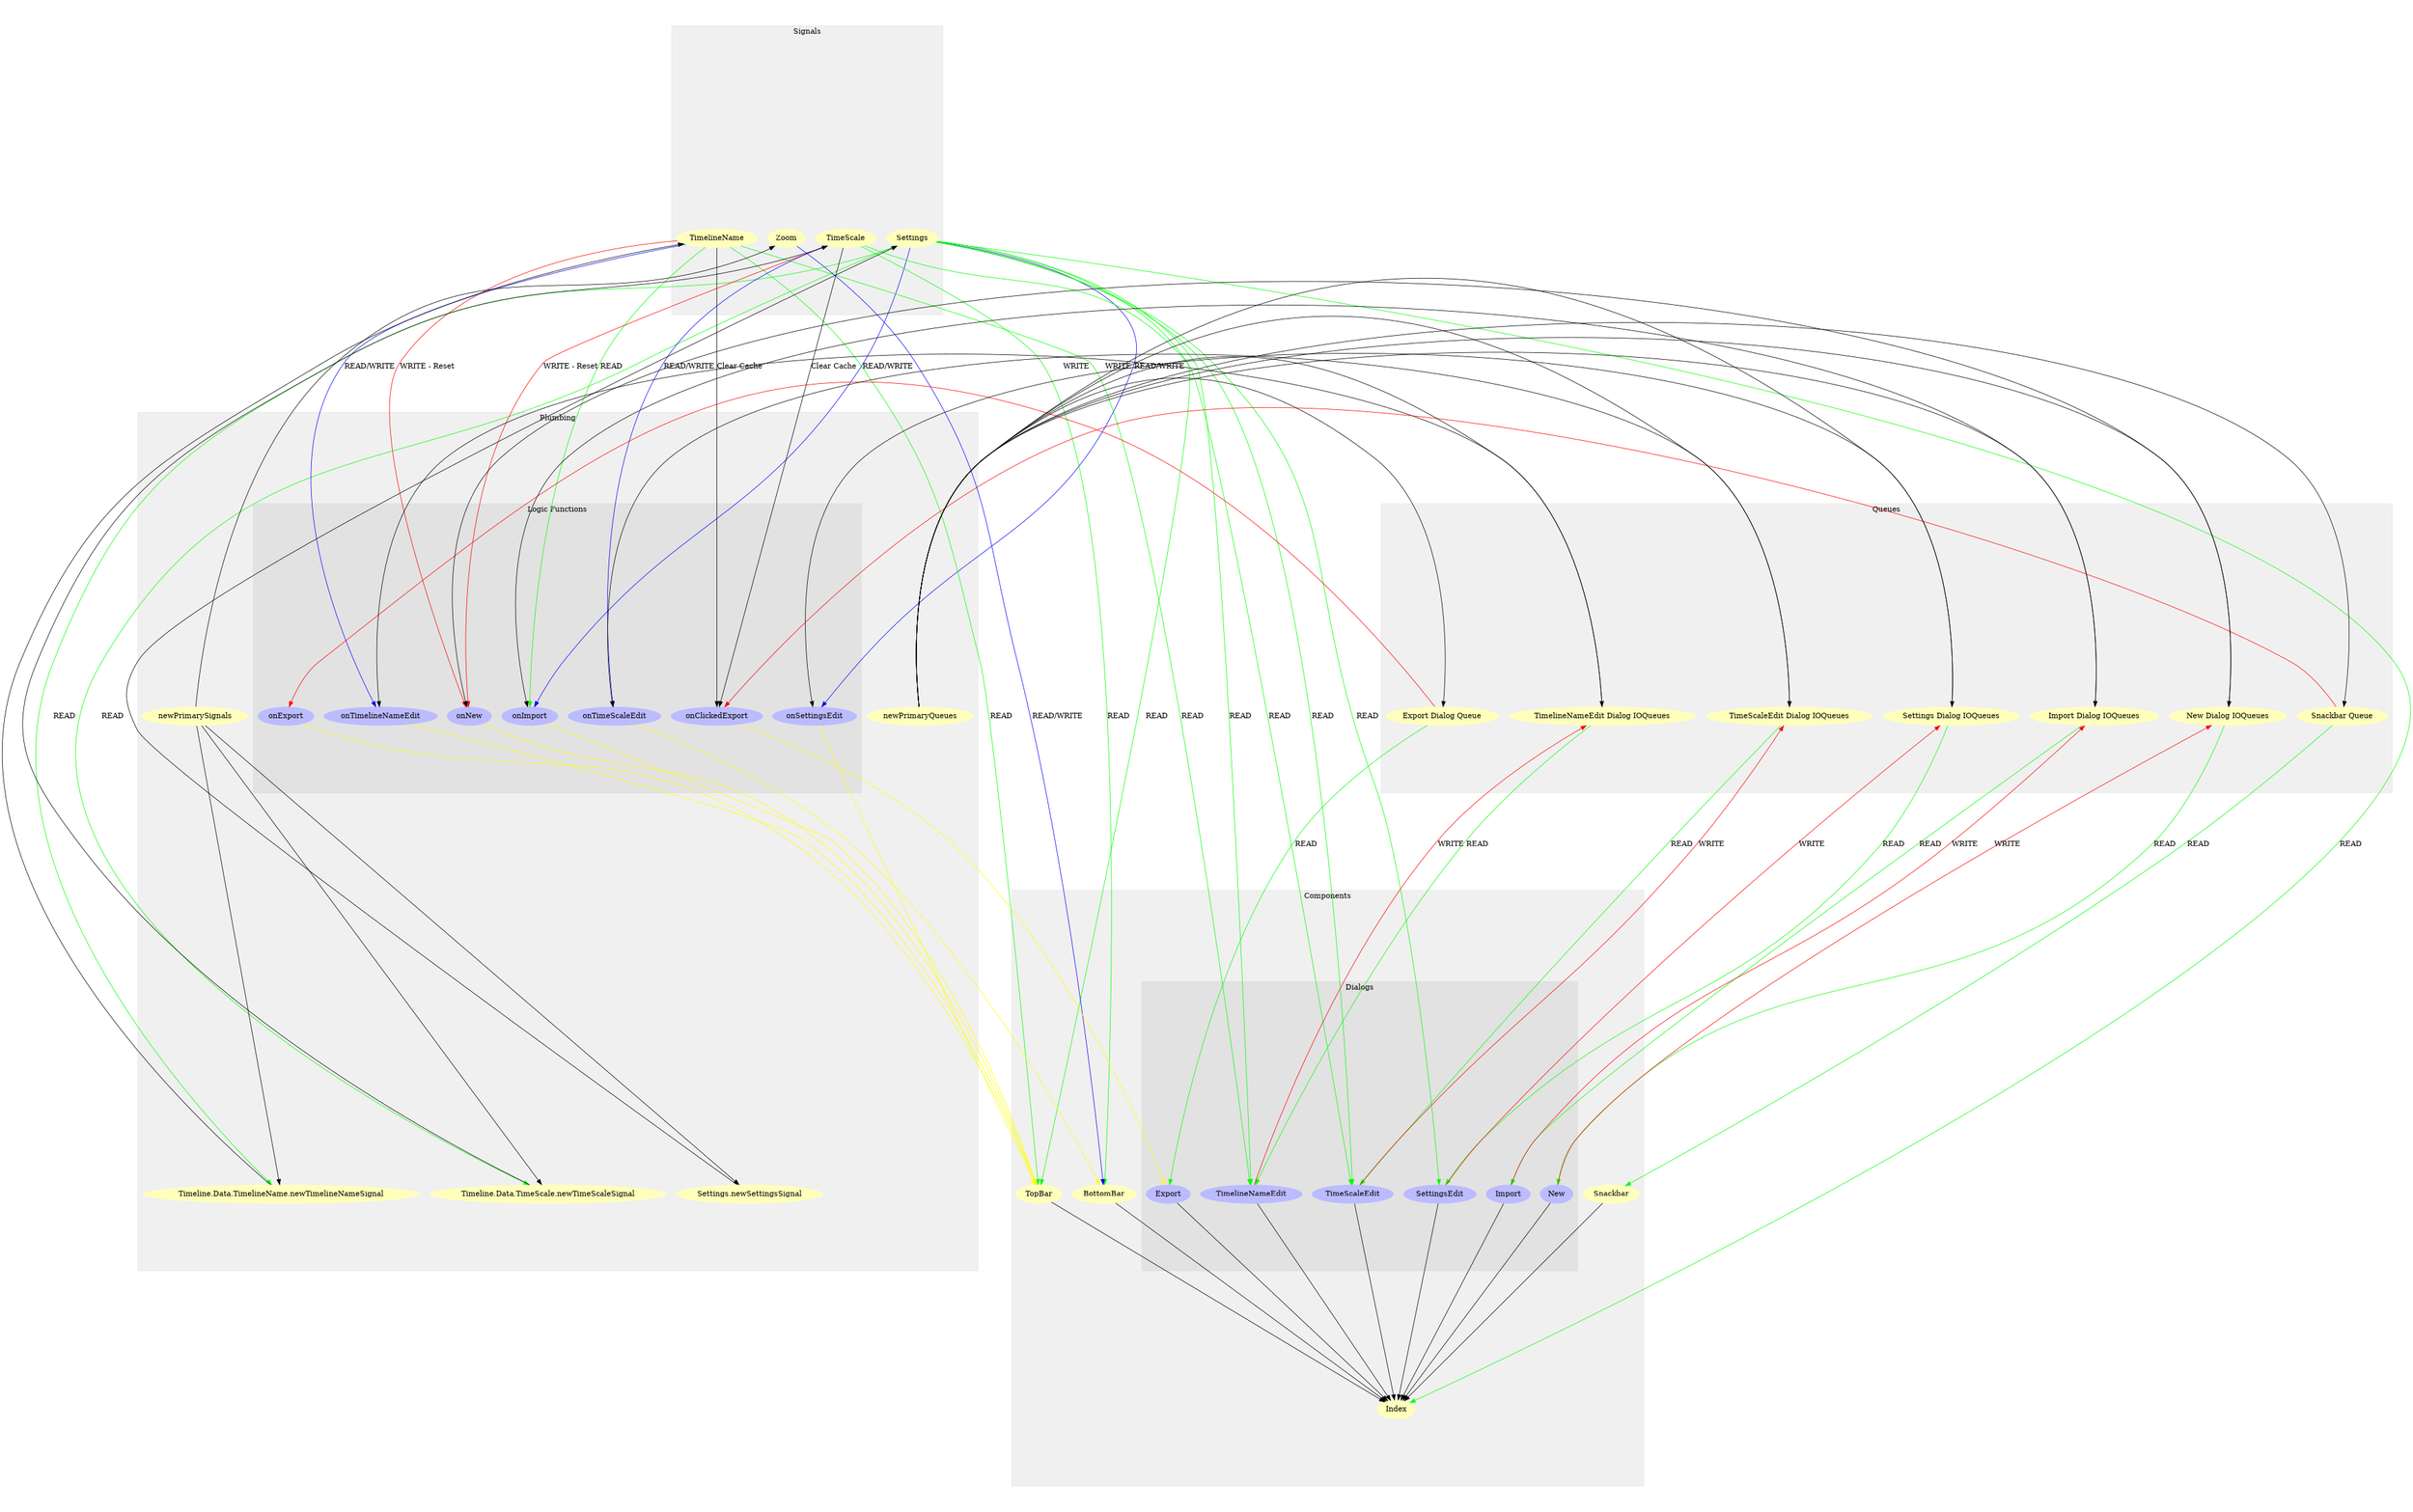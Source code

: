 digraph SignalsAndQueues {
  size="24,16";
  ratio="fill";

  subgraph cluster_1 {
    label="Signals";
    color="#0000000F";
    style="filled";
    settingsSignal[label="Settings",style="filled",fillcolor="#ffffbb",penwidth="0"];
    timelineNameSignal[label="TimelineName",style="filled",fillcolor="#ffffbb",penwidth="0"];
    timeScaleSignal[label="TimeScale",style="filled",fillcolor="#ffffbb",penwidth="0"];
    zoomSignal[label="Zoom",style="filled",fillcolor="#ffffbb",penwidth="0"];
  }

  subgraph cluster_2 {
    label="Queues";
    color="#0000000F";
    style="filled";
    importQueues[label="Import Dialog IOQueues",style="filled",fillcolor="#ffffbb",penwidth="0"];
    exportQueue[label="Export Dialog Queue",style="filled",fillcolor="#ffffbb",penwidth="0"];
    newQueues[label="New Dialog IOQueues",style="filled",fillcolor="#ffffbb",penwidth="0"];
    settingsEditQueues[label="Settings Dialog IOQueues",style="filled",fillcolor="#ffffbb",penwidth="0"];
    timelineNameEditQueues[label="TimelineNameEdit Dialog IOQueues",style="filled",fillcolor="#ffffbb",penwidth="0"];
    timeScaleEditQueues[label="TimeScaleEdit Dialog IOQueues",style="filled",fillcolor="#ffffbb",penwidth="0"];
    snackbarQueue[label="Snackbar Queue",style="filled",fillcolor="#ffffbb",penwidth="0"];
  }

  subgraph cluster_3 {
    label="Plumbing";
    color="#0000000F";
    style="filled";
    newSettingsSignal[label="Settings.newSettingsSignal",style="filled",fillcolor="#ffffbb",penwidth="0"];
    newTimelineNameSignal[label="Timeline.Data.TimelineName.newTimelineNameSignal",style="filled",fillcolor="#ffffbb",penwidth="0"];
    newTimeScaleSignal[label="Timeline.Data.TimeScale.newTimeScaleSignal",style="filled",fillcolor="#ffffbb",penwidth="0"];
    newPrimarySignals[label="newPrimarySignals",style="filled",fillcolor="#ffffbb",penwidth="0"];
    newPrimaryQueues[label="newPrimaryQueues",style="filled",fillcolor="#ffffbb",penwidth="0"];

    subgraph cluster_4 {
      label="Logic Functions";
      color="#0000000F";
      style="filled";
      onImport[label="onImport",style="filled",fillcolor="#bbbbff",penwidth="0"];
      onExport[label="onExport",style="filled",fillcolor="#bbbbff",penwidth="0"];
      onClickedExport[label="onClickedExport",style="filled",fillcolor="#bbbbff",penwidth="0"];
      onNew[label="onNew",style="filled",fillcolor="#bbbbff",penwidth="0"];
      onTimelineNameEdit[label="onTimelineNameEdit",style="filled",fillcolor="#bbbbff",penwidth="0"];
      onTimeScaleEdit[label="onTimeScaleEdit",style="filled",fillcolor="#bbbbff",penwidth="0"];
      onSettingsEdit[label="onSettingsEdit",style="filled",fillcolor="#bbbbff",penwidth="0"];
    }
  }

  subgraph cluster_5 {
    label="Components";
    color="#0000000F";
    style="filled";
    compIndex[label="Index",style="filled",fillcolor="#ffffbb",penwidth="0"];
    compTopBar[label="TopBar",style="filled",fillcolor="#ffffbb",penwidth="0"];
    compBottomBar[label="BottomBar",style="filled",fillcolor="#ffffbb",penwidth="0"];
    compSnackbar[label="Snackbar",style="filled",fillcolor="#ffffbb",penwidth="0"];
    subgraph cluster_6 {
      label="Dialogs";
      color="#0000000F";
      style="filled";
      compDialImport[label="Import",style="filled",fillcolor="#bbbbff",penwidth="0"];
      compDialExport[label="Export",style="filled",fillcolor="#bbbbff",penwidth="0"];
      compDialNew[label="New",style="filled",fillcolor="#bbbbff",penwidth="0"];
      compDialTimelineNameEdit[label="TimelineNameEdit",style="filled",fillcolor="#bbbbff",penwidth="0"];
      compDialTimeScaleEdit[label="TimeScaleEdit",style="filled",fillcolor="#bbbbff",penwidth="0"];
      compDialSettingsEdit[label="SettingsEdit",style="filled",fillcolor="#bbbbff",penwidth="0"];
    }
  }

  // Signal creation - destination is end of creation
  newSettingsSignal -> settingsSignal;
  settingsSignal -> newTimelineNameSignal[label="READ",color="#00FF00"];
  settingsSignal -> newTimeScaleSignal[label="READ",color="#00FF00"];
  newTimelineNameSignal -> timelineNameSignal;
  newTimeScaleSignal -> timeScaleSignal;

  newPrimarySignals -> newSettingsSignal;
  newPrimarySignals -> newTimelineNameSignal;
  newPrimarySignals -> newTimeScaleSignal;
  newPrimarySignals -> zoomSignal;

  // Queue creation - destination is end of creation
  newPrimaryQueues -> importQueues;
  newPrimaryQueues -> exportQueue;
  newPrimaryQueues -> newQueues;
  newPrimaryQueues -> settingsEditQueues;
  newPrimaryQueues -> timelineNameEditQueues;
  newPrimaryQueues -> timeScaleEditQueues;
  newPrimaryQueues -> snackbarQueue;

  // Logic Functions - destination is the user
  importQueues -> onImport;
  timelineNameSignal -> onImport[label="READ",color="#00FF00"];
  settingsSignal -> onImport[label="READ/WRITE",color="#0000FF"];

  exportQueue -> onExport[label="WRITE",color="#FF0000"];

  snackbarQueue -> onClickedExport[label="WRITE",color="#FF0000"];
  timelineNameSignal -> onClickedExport[label="Clear Cache"];
  timeScaleSignal -> onClickedExport[label="Clear Cache"];

  newQueues -> onNew;
  timeScaleSignal -> onNew[label="WRITE - Reset",color="#FF0000"];
  timelineNameSignal -> onNew[label="WRITE - Reset",color="#FF0000"];

  timelineNameEditQueues -> onTimelineNameEdit;
  timelineNameSignal -> onTimelineNameEdit[label="READ/WRITE",color="#0000FF"];

  timeScaleEditQueues -> onTimeScaleEdit;
  timeScaleSignal -> onTimeScaleEdit[label="READ/WRITE",color="#0000FF"];

  settingsEditQueues -> onSettingsEdit;
  settingsSignal -> onSettingsEdit[label="READ/WRITE",color="#0000FF"];

  // Components - destination is the user
  importQueues -> compDialImport[label="READ",color="#00FF00"];
  compDialImport -> importQueues[label="WRITE",color="#FF0000"];

  onClickedExport -> compDialExport[color="#FFFF00"];
  exportQueue -> compDialExport[label="READ",color="#00FF00"];

  newQueues -> compDialNew[label="READ",color="#00FF00"];
  compDialNew -> newQueues[label="WRITE",color="#FF0000"];

  settingsSignal -> compDialSettingsEdit[label="READ",color="#00FF00"];
  settingsEditQueues -> compDialSettingsEdit[label="READ",color="#00FF00"];
  compDialSettingsEdit -> settingsEditQueues[label="WRITE",color="#FF0000"];

  timeScaleSignal -> compDialTimeScaleEdit[label="READ",color="#00FF00"];
  settingsSignal -> compDialTimeScaleEdit[label="READ",color="#00FF00"];
  timeScaleEditQueues -> compDialTimeScaleEdit[label="READ",color="#00FF00"];
  compDialTimeScaleEdit -> timeScaleEditQueues[label="WRITE",color="#FF0000"];

  timelineNameSignal -> compDialTimelineNameEdit[label="READ",color="#00FF00"];
  settingsSignal -> compDialTimelineNameEdit[label="READ",color="#00FF00"];
  timelineNameEditQueues -> compDialTimelineNameEdit[label="READ",color="#00FF00"];
  compDialTimelineNameEdit -> timelineNameEditQueues[label="WRITE",color="#FF0000"];

  onImport -> compTopBar[color="#FFFF00"];
  onExport -> compTopBar[color="#FFFF00"];
  onNew -> compTopBar[color="#FFFF00"];
  onTimelineNameEdit -> compTopBar[color="#FFFF00"];
  onSettingsEdit -> compTopBar[color="#FFFF00"];
  timelineNameSignal -> compTopBar[label="READ",color="#00FF00"];
  settingsSignal -> compTopBar[label="READ",color="#00FF00"];

  onTimeScaleEdit -> compBottomBar[color="#FFFF00"];
  zoomSignal -> compBottomBar[label="READ/WRITE",color="#0000FF"];
  timeScaleSignal -> compBottomBar[label="READ",color="#00FF00"];

  snackbarQueue -> compSnackbar[label="READ",color="#00FF00"];

  settingsSignal -> compIndex[label="READ",color="#00FF00"];
  compTopBar -> compIndex;
  compBottomBar -> compIndex;
  compSnackbar -> compIndex;
  compDialImport -> compIndex;
  compDialExport -> compIndex;
  compDialNew -> compIndex;
  compDialTimelineNameEdit -> compIndex;
  compDialTimeScaleEdit -> compIndex;
  compDialSettingsEdit -> compIndex;
}
